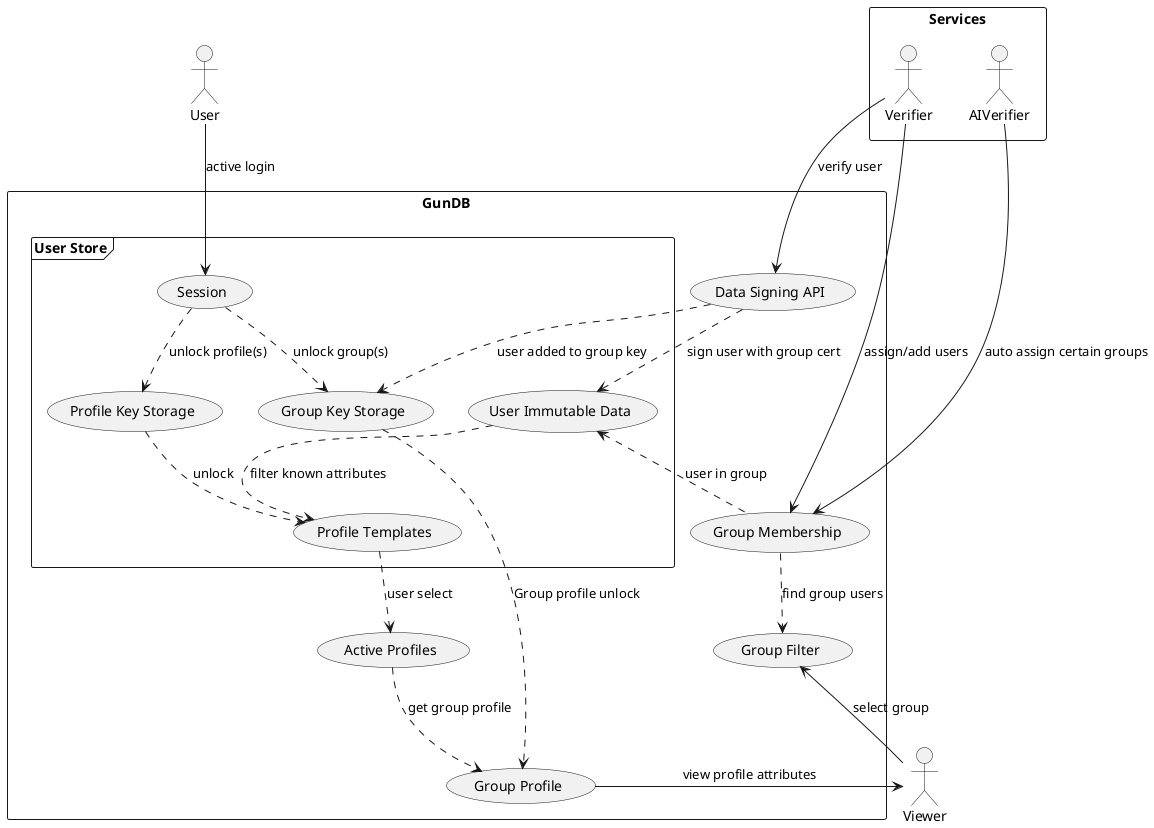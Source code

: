 @startuml
actor User
rectangle Services {
  actor Verifier
  actor AIVerifier
}
actor Viewer

rectangle GunDB {
    (Data Signing API)
    (Group Filter)

    frame "User Store" {
        (Profile Key Storage)
        (Group Key Storage)

        (Session)

        (User Immutable Data)

        (Profile Templates)
    }
    (Group Membership)
    (Active Profiles)
    (Group Profile)
}

User --> (Session) : active login
(Session) ..> (Profile Key Storage) : unlock profile(s)
(Profile Key Storage) ..> (Profile Templates) : unlock
(Group Key Storage) ..> (Group Profile) : Group profile unlock
(Session) ..> (Group Key Storage) : unlock group(s)
Viewer --> (Group Filter) : select group
(Group Membership) ..> (Group Filter) : find group users
Viewer <-left- (Group Profile) : view profile attributes
Verifier -down-> (Data Signing API) : verify user
(Data Signing API) ..> (User Immutable Data) : sign user with group cert
(Data Signing API) ..> (Group Key Storage) : user added to group key
Verifier -down-> (Group Membership) : assign/add users
AIVerifier -down-> (Group Membership) : auto assign certain groups
(Profile Templates) ..> (Active Profiles) : user select
(User Immutable Data) ..> (Profile Templates) : filter known attributes
(User Immutable Data) <.. (Group Membership) : user in group
(Active Profiles) ..> (Group Profile) : get group profile

@enduml